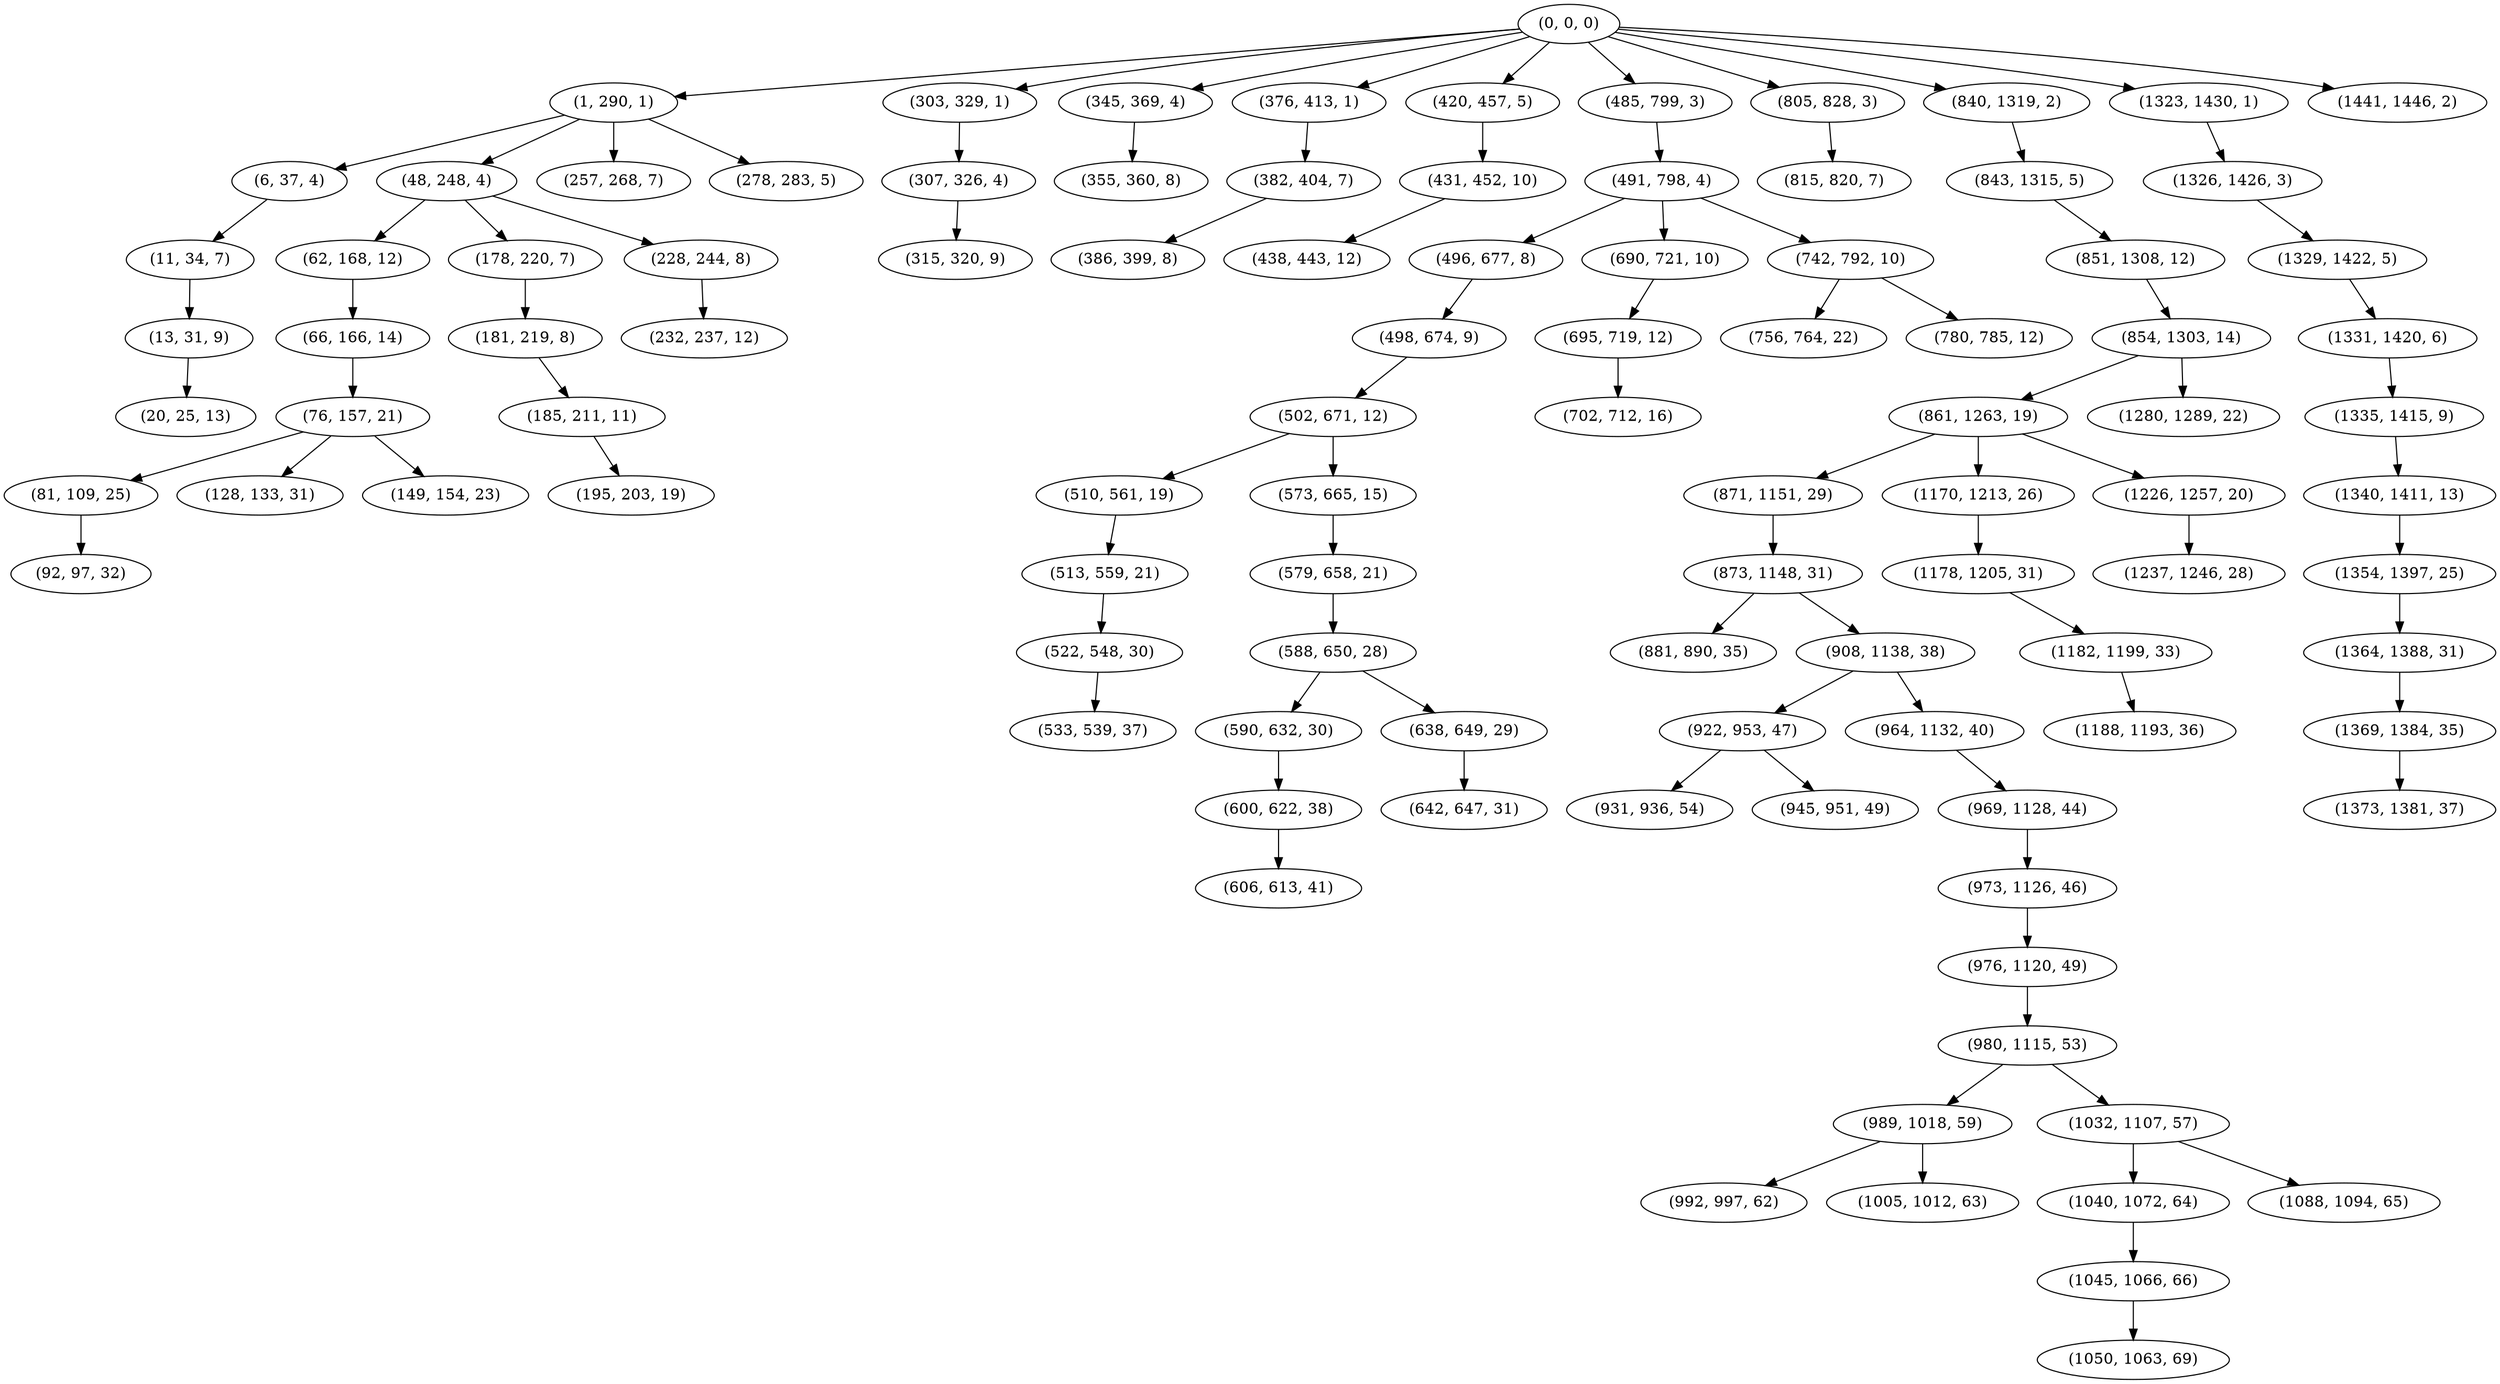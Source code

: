 digraph tree {
    "(0, 0, 0)";
    "(1, 290, 1)";
    "(6, 37, 4)";
    "(11, 34, 7)";
    "(13, 31, 9)";
    "(20, 25, 13)";
    "(48, 248, 4)";
    "(62, 168, 12)";
    "(66, 166, 14)";
    "(76, 157, 21)";
    "(81, 109, 25)";
    "(92, 97, 32)";
    "(128, 133, 31)";
    "(149, 154, 23)";
    "(178, 220, 7)";
    "(181, 219, 8)";
    "(185, 211, 11)";
    "(195, 203, 19)";
    "(228, 244, 8)";
    "(232, 237, 12)";
    "(257, 268, 7)";
    "(278, 283, 5)";
    "(303, 329, 1)";
    "(307, 326, 4)";
    "(315, 320, 9)";
    "(345, 369, 4)";
    "(355, 360, 8)";
    "(376, 413, 1)";
    "(382, 404, 7)";
    "(386, 399, 8)";
    "(420, 457, 5)";
    "(431, 452, 10)";
    "(438, 443, 12)";
    "(485, 799, 3)";
    "(491, 798, 4)";
    "(496, 677, 8)";
    "(498, 674, 9)";
    "(502, 671, 12)";
    "(510, 561, 19)";
    "(513, 559, 21)";
    "(522, 548, 30)";
    "(533, 539, 37)";
    "(573, 665, 15)";
    "(579, 658, 21)";
    "(588, 650, 28)";
    "(590, 632, 30)";
    "(600, 622, 38)";
    "(606, 613, 41)";
    "(638, 649, 29)";
    "(642, 647, 31)";
    "(690, 721, 10)";
    "(695, 719, 12)";
    "(702, 712, 16)";
    "(742, 792, 10)";
    "(756, 764, 22)";
    "(780, 785, 12)";
    "(805, 828, 3)";
    "(815, 820, 7)";
    "(840, 1319, 2)";
    "(843, 1315, 5)";
    "(851, 1308, 12)";
    "(854, 1303, 14)";
    "(861, 1263, 19)";
    "(871, 1151, 29)";
    "(873, 1148, 31)";
    "(881, 890, 35)";
    "(908, 1138, 38)";
    "(922, 953, 47)";
    "(931, 936, 54)";
    "(945, 951, 49)";
    "(964, 1132, 40)";
    "(969, 1128, 44)";
    "(973, 1126, 46)";
    "(976, 1120, 49)";
    "(980, 1115, 53)";
    "(989, 1018, 59)";
    "(992, 997, 62)";
    "(1005, 1012, 63)";
    "(1032, 1107, 57)";
    "(1040, 1072, 64)";
    "(1045, 1066, 66)";
    "(1050, 1063, 69)";
    "(1088, 1094, 65)";
    "(1170, 1213, 26)";
    "(1178, 1205, 31)";
    "(1182, 1199, 33)";
    "(1188, 1193, 36)";
    "(1226, 1257, 20)";
    "(1237, 1246, 28)";
    "(1280, 1289, 22)";
    "(1323, 1430, 1)";
    "(1326, 1426, 3)";
    "(1329, 1422, 5)";
    "(1331, 1420, 6)";
    "(1335, 1415, 9)";
    "(1340, 1411, 13)";
    "(1354, 1397, 25)";
    "(1364, 1388, 31)";
    "(1369, 1384, 35)";
    "(1373, 1381, 37)";
    "(1441, 1446, 2)";
    "(0, 0, 0)" -> "(1, 290, 1)";
    "(0, 0, 0)" -> "(303, 329, 1)";
    "(0, 0, 0)" -> "(345, 369, 4)";
    "(0, 0, 0)" -> "(376, 413, 1)";
    "(0, 0, 0)" -> "(420, 457, 5)";
    "(0, 0, 0)" -> "(485, 799, 3)";
    "(0, 0, 0)" -> "(805, 828, 3)";
    "(0, 0, 0)" -> "(840, 1319, 2)";
    "(0, 0, 0)" -> "(1323, 1430, 1)";
    "(0, 0, 0)" -> "(1441, 1446, 2)";
    "(1, 290, 1)" -> "(6, 37, 4)";
    "(1, 290, 1)" -> "(48, 248, 4)";
    "(1, 290, 1)" -> "(257, 268, 7)";
    "(1, 290, 1)" -> "(278, 283, 5)";
    "(6, 37, 4)" -> "(11, 34, 7)";
    "(11, 34, 7)" -> "(13, 31, 9)";
    "(13, 31, 9)" -> "(20, 25, 13)";
    "(48, 248, 4)" -> "(62, 168, 12)";
    "(48, 248, 4)" -> "(178, 220, 7)";
    "(48, 248, 4)" -> "(228, 244, 8)";
    "(62, 168, 12)" -> "(66, 166, 14)";
    "(66, 166, 14)" -> "(76, 157, 21)";
    "(76, 157, 21)" -> "(81, 109, 25)";
    "(76, 157, 21)" -> "(128, 133, 31)";
    "(76, 157, 21)" -> "(149, 154, 23)";
    "(81, 109, 25)" -> "(92, 97, 32)";
    "(178, 220, 7)" -> "(181, 219, 8)";
    "(181, 219, 8)" -> "(185, 211, 11)";
    "(185, 211, 11)" -> "(195, 203, 19)";
    "(228, 244, 8)" -> "(232, 237, 12)";
    "(303, 329, 1)" -> "(307, 326, 4)";
    "(307, 326, 4)" -> "(315, 320, 9)";
    "(345, 369, 4)" -> "(355, 360, 8)";
    "(376, 413, 1)" -> "(382, 404, 7)";
    "(382, 404, 7)" -> "(386, 399, 8)";
    "(420, 457, 5)" -> "(431, 452, 10)";
    "(431, 452, 10)" -> "(438, 443, 12)";
    "(485, 799, 3)" -> "(491, 798, 4)";
    "(491, 798, 4)" -> "(496, 677, 8)";
    "(491, 798, 4)" -> "(690, 721, 10)";
    "(491, 798, 4)" -> "(742, 792, 10)";
    "(496, 677, 8)" -> "(498, 674, 9)";
    "(498, 674, 9)" -> "(502, 671, 12)";
    "(502, 671, 12)" -> "(510, 561, 19)";
    "(502, 671, 12)" -> "(573, 665, 15)";
    "(510, 561, 19)" -> "(513, 559, 21)";
    "(513, 559, 21)" -> "(522, 548, 30)";
    "(522, 548, 30)" -> "(533, 539, 37)";
    "(573, 665, 15)" -> "(579, 658, 21)";
    "(579, 658, 21)" -> "(588, 650, 28)";
    "(588, 650, 28)" -> "(590, 632, 30)";
    "(588, 650, 28)" -> "(638, 649, 29)";
    "(590, 632, 30)" -> "(600, 622, 38)";
    "(600, 622, 38)" -> "(606, 613, 41)";
    "(638, 649, 29)" -> "(642, 647, 31)";
    "(690, 721, 10)" -> "(695, 719, 12)";
    "(695, 719, 12)" -> "(702, 712, 16)";
    "(742, 792, 10)" -> "(756, 764, 22)";
    "(742, 792, 10)" -> "(780, 785, 12)";
    "(805, 828, 3)" -> "(815, 820, 7)";
    "(840, 1319, 2)" -> "(843, 1315, 5)";
    "(843, 1315, 5)" -> "(851, 1308, 12)";
    "(851, 1308, 12)" -> "(854, 1303, 14)";
    "(854, 1303, 14)" -> "(861, 1263, 19)";
    "(854, 1303, 14)" -> "(1280, 1289, 22)";
    "(861, 1263, 19)" -> "(871, 1151, 29)";
    "(861, 1263, 19)" -> "(1170, 1213, 26)";
    "(861, 1263, 19)" -> "(1226, 1257, 20)";
    "(871, 1151, 29)" -> "(873, 1148, 31)";
    "(873, 1148, 31)" -> "(881, 890, 35)";
    "(873, 1148, 31)" -> "(908, 1138, 38)";
    "(908, 1138, 38)" -> "(922, 953, 47)";
    "(908, 1138, 38)" -> "(964, 1132, 40)";
    "(922, 953, 47)" -> "(931, 936, 54)";
    "(922, 953, 47)" -> "(945, 951, 49)";
    "(964, 1132, 40)" -> "(969, 1128, 44)";
    "(969, 1128, 44)" -> "(973, 1126, 46)";
    "(973, 1126, 46)" -> "(976, 1120, 49)";
    "(976, 1120, 49)" -> "(980, 1115, 53)";
    "(980, 1115, 53)" -> "(989, 1018, 59)";
    "(980, 1115, 53)" -> "(1032, 1107, 57)";
    "(989, 1018, 59)" -> "(992, 997, 62)";
    "(989, 1018, 59)" -> "(1005, 1012, 63)";
    "(1032, 1107, 57)" -> "(1040, 1072, 64)";
    "(1032, 1107, 57)" -> "(1088, 1094, 65)";
    "(1040, 1072, 64)" -> "(1045, 1066, 66)";
    "(1045, 1066, 66)" -> "(1050, 1063, 69)";
    "(1170, 1213, 26)" -> "(1178, 1205, 31)";
    "(1178, 1205, 31)" -> "(1182, 1199, 33)";
    "(1182, 1199, 33)" -> "(1188, 1193, 36)";
    "(1226, 1257, 20)" -> "(1237, 1246, 28)";
    "(1323, 1430, 1)" -> "(1326, 1426, 3)";
    "(1326, 1426, 3)" -> "(1329, 1422, 5)";
    "(1329, 1422, 5)" -> "(1331, 1420, 6)";
    "(1331, 1420, 6)" -> "(1335, 1415, 9)";
    "(1335, 1415, 9)" -> "(1340, 1411, 13)";
    "(1340, 1411, 13)" -> "(1354, 1397, 25)";
    "(1354, 1397, 25)" -> "(1364, 1388, 31)";
    "(1364, 1388, 31)" -> "(1369, 1384, 35)";
    "(1369, 1384, 35)" -> "(1373, 1381, 37)";
}
